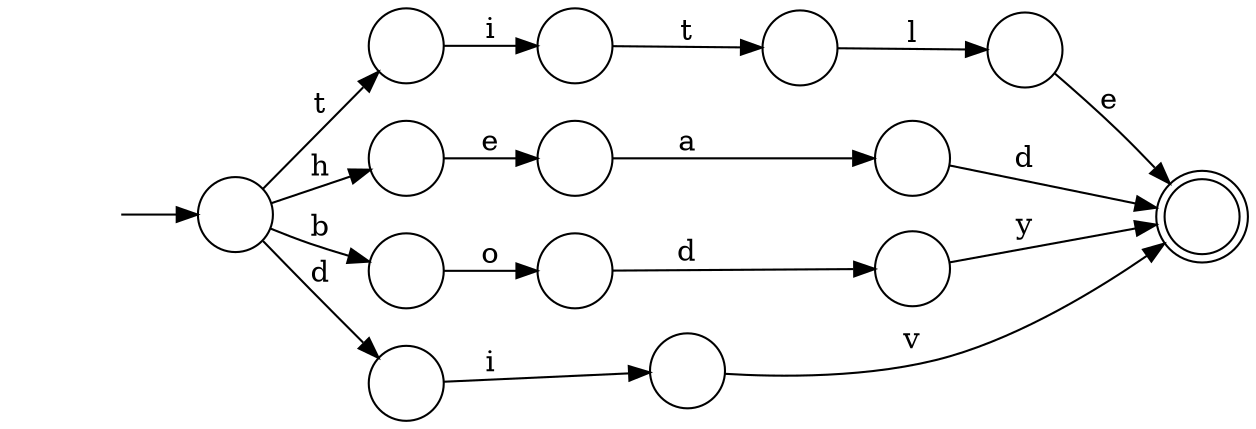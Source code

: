 digraph Automaton {
  rankdir = LR;
  0 [shape=circle,label=""];
  0 -> 11 [label="i"]
  1 [shape=circle,label=""];
  1 -> 4 [label="y"]
  2 [shape=circle,label=""];
  2 -> 4 [label="d"]
  3 [shape=circle,label=""];
  3 -> 5 [label="l"]
  4 [shape=doublecircle,label=""];
  5 [shape=circle,label=""];
  5 -> 4 [label="e"]
  6 [shape=circle,label=""];
  6 -> 2 [label="a"]
  7 [shape=circle,label=""];
  7 -> 6 [label="e"]
  8 [shape=circle,label=""];
  initial [shape=plaintext,label=""];
  initial -> 8
  8 -> 0 [label="t"]
  8 -> 10 [label="b"]
  8 -> 13 [label="d"]
  8 -> 7 [label="h"]
  9 [shape=circle,label=""];
  9 -> 1 [label="d"]
  10 [shape=circle,label=""];
  10 -> 9 [label="o"]
  11 [shape=circle,label=""];
  11 -> 3 [label="t"]
  12 [shape=circle,label=""];
  12 -> 4 [label="v"]
  13 [shape=circle,label=""];
  13 -> 12 [label="i"]
}
